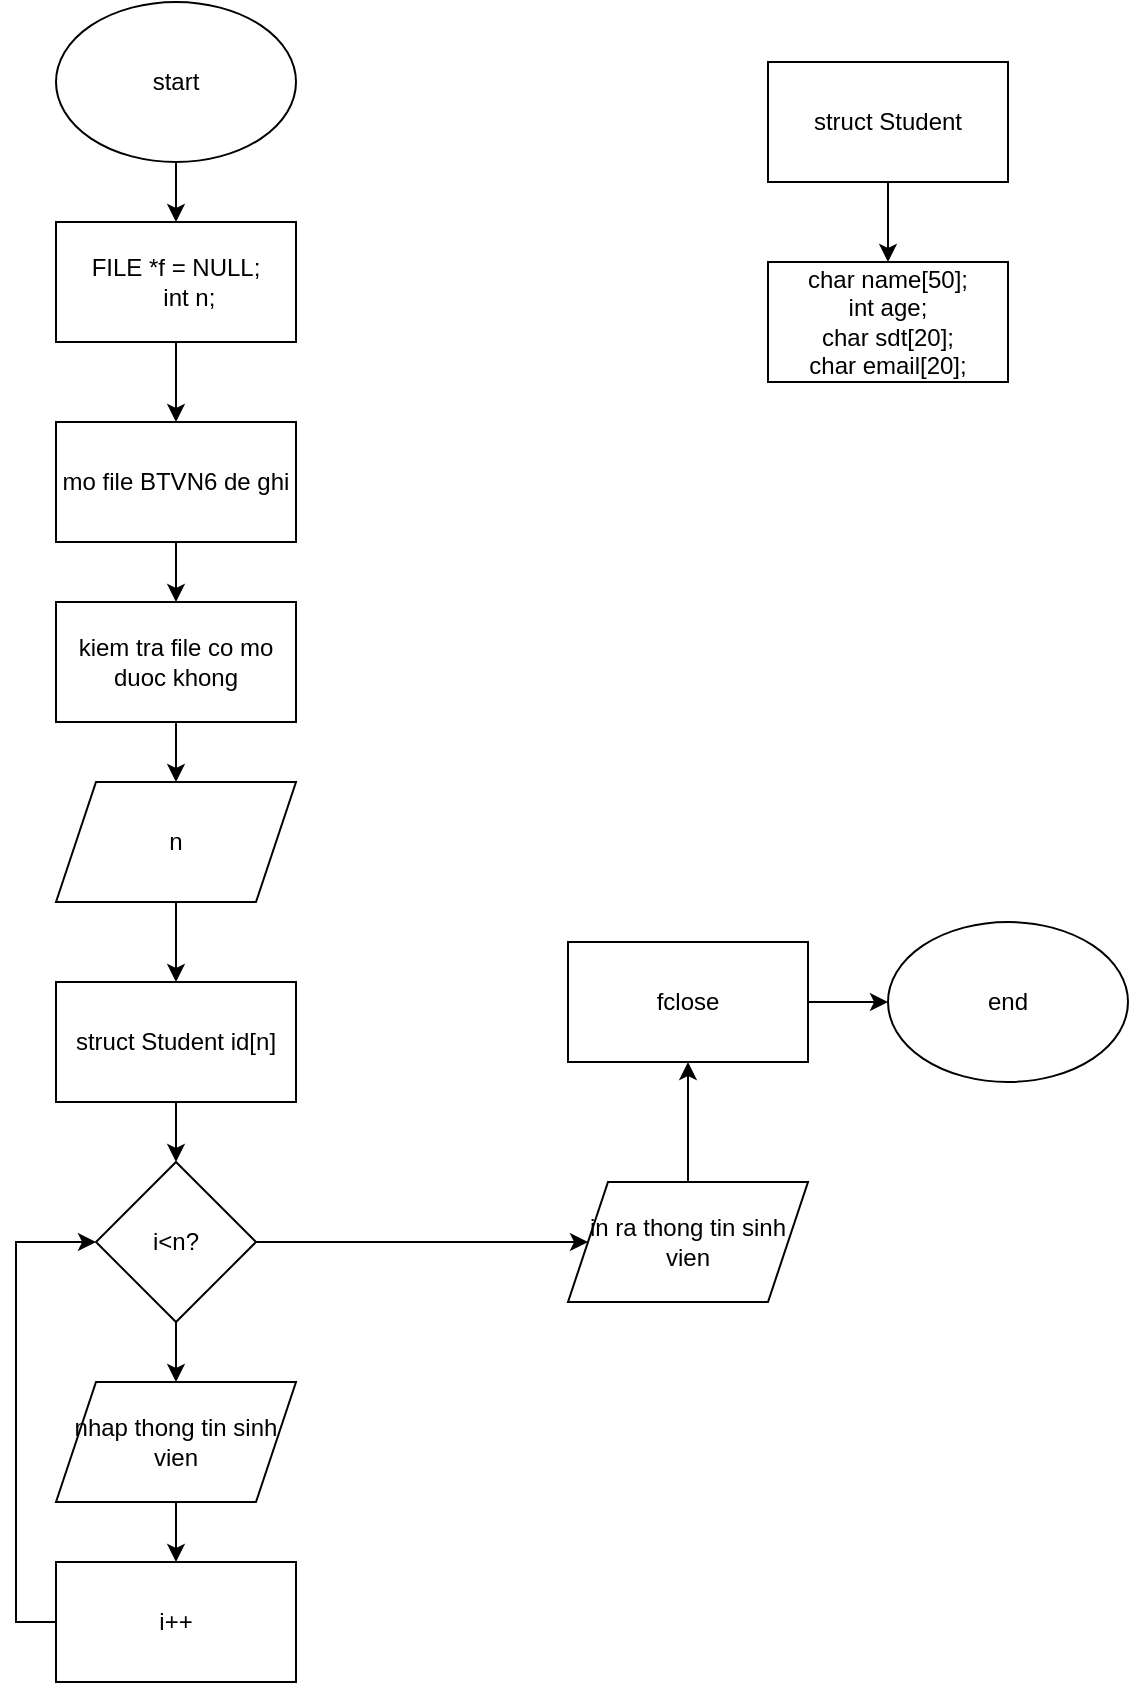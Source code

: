 <mxfile version="22.1.2" type="device">
  <diagram id="C5RBs43oDa-KdzZeNtuy" name="Page-1">
    <mxGraphModel dx="1036" dy="606" grid="1" gridSize="10" guides="1" tooltips="1" connect="1" arrows="1" fold="1" page="1" pageScale="1" pageWidth="827" pageHeight="1169" math="0" shadow="0">
      <root>
        <mxCell id="WIyWlLk6GJQsqaUBKTNV-0" />
        <mxCell id="WIyWlLk6GJQsqaUBKTNV-1" parent="WIyWlLk6GJQsqaUBKTNV-0" />
        <mxCell id="JtzxY3NpNT3ZfajM_Jfb-5" style="edgeStyle=orthogonalEdgeStyle;rounded=0;orthogonalLoop=1;jettySize=auto;html=1;exitX=0.5;exitY=1;exitDx=0;exitDy=0;entryX=0.5;entryY=0;entryDx=0;entryDy=0;" edge="1" parent="WIyWlLk6GJQsqaUBKTNV-1" source="JtzxY3NpNT3ZfajM_Jfb-0" target="JtzxY3NpNT3ZfajM_Jfb-4">
          <mxGeometry relative="1" as="geometry" />
        </mxCell>
        <mxCell id="JtzxY3NpNT3ZfajM_Jfb-0" value="start" style="ellipse;whiteSpace=wrap;html=1;" vertex="1" parent="WIyWlLk6GJQsqaUBKTNV-1">
          <mxGeometry x="354" y="40" width="120" height="80" as="geometry" />
        </mxCell>
        <mxCell id="JtzxY3NpNT3ZfajM_Jfb-3" style="edgeStyle=orthogonalEdgeStyle;rounded=0;orthogonalLoop=1;jettySize=auto;html=1;exitX=0.5;exitY=1;exitDx=0;exitDy=0;entryX=0.5;entryY=0;entryDx=0;entryDy=0;" edge="1" parent="WIyWlLk6GJQsqaUBKTNV-1" source="JtzxY3NpNT3ZfajM_Jfb-1" target="JtzxY3NpNT3ZfajM_Jfb-2">
          <mxGeometry relative="1" as="geometry" />
        </mxCell>
        <mxCell id="JtzxY3NpNT3ZfajM_Jfb-1" value="struct Student" style="rounded=0;whiteSpace=wrap;html=1;" vertex="1" parent="WIyWlLk6GJQsqaUBKTNV-1">
          <mxGeometry x="710" y="70" width="120" height="60" as="geometry" />
        </mxCell>
        <mxCell id="JtzxY3NpNT3ZfajM_Jfb-2" value="char name[50];&lt;br&gt;int age;&lt;br&gt;char sdt[20];&lt;br&gt;char email[20];" style="rounded=0;whiteSpace=wrap;html=1;" vertex="1" parent="WIyWlLk6GJQsqaUBKTNV-1">
          <mxGeometry x="710" y="170" width="120" height="60" as="geometry" />
        </mxCell>
        <mxCell id="JtzxY3NpNT3ZfajM_Jfb-7" style="edgeStyle=orthogonalEdgeStyle;rounded=0;orthogonalLoop=1;jettySize=auto;html=1;exitX=0.5;exitY=1;exitDx=0;exitDy=0;entryX=0.5;entryY=0;entryDx=0;entryDy=0;" edge="1" parent="WIyWlLk6GJQsqaUBKTNV-1" source="JtzxY3NpNT3ZfajM_Jfb-4" target="JtzxY3NpNT3ZfajM_Jfb-6">
          <mxGeometry relative="1" as="geometry" />
        </mxCell>
        <mxCell id="JtzxY3NpNT3ZfajM_Jfb-4" value="FILE *f = NULL;&#xa;    int n;" style="rounded=0;whiteSpace=wrap;html=1;" vertex="1" parent="WIyWlLk6GJQsqaUBKTNV-1">
          <mxGeometry x="354" y="150" width="120" height="60" as="geometry" />
        </mxCell>
        <mxCell id="JtzxY3NpNT3ZfajM_Jfb-10" style="edgeStyle=orthogonalEdgeStyle;rounded=0;orthogonalLoop=1;jettySize=auto;html=1;exitX=0.5;exitY=1;exitDx=0;exitDy=0;entryX=0.5;entryY=0;entryDx=0;entryDy=0;" edge="1" parent="WIyWlLk6GJQsqaUBKTNV-1" source="JtzxY3NpNT3ZfajM_Jfb-6" target="JtzxY3NpNT3ZfajM_Jfb-8">
          <mxGeometry relative="1" as="geometry" />
        </mxCell>
        <mxCell id="JtzxY3NpNT3ZfajM_Jfb-6" value="mo file BTVN6 de ghi" style="rounded=0;whiteSpace=wrap;html=1;" vertex="1" parent="WIyWlLk6GJQsqaUBKTNV-1">
          <mxGeometry x="354" y="250" width="120" height="60" as="geometry" />
        </mxCell>
        <mxCell id="JtzxY3NpNT3ZfajM_Jfb-11" style="edgeStyle=orthogonalEdgeStyle;rounded=0;orthogonalLoop=1;jettySize=auto;html=1;exitX=0.5;exitY=1;exitDx=0;exitDy=0;" edge="1" parent="WIyWlLk6GJQsqaUBKTNV-1" source="JtzxY3NpNT3ZfajM_Jfb-8">
          <mxGeometry relative="1" as="geometry">
            <mxPoint x="414" y="430" as="targetPoint" />
          </mxGeometry>
        </mxCell>
        <mxCell id="JtzxY3NpNT3ZfajM_Jfb-8" value="kiem tra file co mo duoc khong" style="rounded=0;whiteSpace=wrap;html=1;" vertex="1" parent="WIyWlLk6GJQsqaUBKTNV-1">
          <mxGeometry x="354" y="340" width="120" height="60" as="geometry" />
        </mxCell>
        <mxCell id="JtzxY3NpNT3ZfajM_Jfb-15" style="edgeStyle=orthogonalEdgeStyle;rounded=0;orthogonalLoop=1;jettySize=auto;html=1;exitX=0.5;exitY=1;exitDx=0;exitDy=0;entryX=0.5;entryY=0;entryDx=0;entryDy=0;" edge="1" parent="WIyWlLk6GJQsqaUBKTNV-1" source="JtzxY3NpNT3ZfajM_Jfb-13" target="JtzxY3NpNT3ZfajM_Jfb-14">
          <mxGeometry relative="1" as="geometry" />
        </mxCell>
        <mxCell id="JtzxY3NpNT3ZfajM_Jfb-13" value="n" style="shape=parallelogram;perimeter=parallelogramPerimeter;whiteSpace=wrap;html=1;fixedSize=1;" vertex="1" parent="WIyWlLk6GJQsqaUBKTNV-1">
          <mxGeometry x="354" y="430" width="120" height="60" as="geometry" />
        </mxCell>
        <mxCell id="JtzxY3NpNT3ZfajM_Jfb-17" style="edgeStyle=orthogonalEdgeStyle;rounded=0;orthogonalLoop=1;jettySize=auto;html=1;exitX=0.5;exitY=1;exitDx=0;exitDy=0;entryX=0.5;entryY=0;entryDx=0;entryDy=0;" edge="1" parent="WIyWlLk6GJQsqaUBKTNV-1" source="JtzxY3NpNT3ZfajM_Jfb-14" target="JtzxY3NpNT3ZfajM_Jfb-16">
          <mxGeometry relative="1" as="geometry" />
        </mxCell>
        <mxCell id="JtzxY3NpNT3ZfajM_Jfb-14" value="struct Student id[n]" style="rounded=0;whiteSpace=wrap;html=1;" vertex="1" parent="WIyWlLk6GJQsqaUBKTNV-1">
          <mxGeometry x="354" y="530" width="120" height="60" as="geometry" />
        </mxCell>
        <mxCell id="JtzxY3NpNT3ZfajM_Jfb-19" style="edgeStyle=orthogonalEdgeStyle;rounded=0;orthogonalLoop=1;jettySize=auto;html=1;exitX=0.5;exitY=1;exitDx=0;exitDy=0;entryX=0.5;entryY=0;entryDx=0;entryDy=0;" edge="1" parent="WIyWlLk6GJQsqaUBKTNV-1" source="JtzxY3NpNT3ZfajM_Jfb-16" target="JtzxY3NpNT3ZfajM_Jfb-18">
          <mxGeometry relative="1" as="geometry" />
        </mxCell>
        <mxCell id="JtzxY3NpNT3ZfajM_Jfb-24" style="edgeStyle=orthogonalEdgeStyle;rounded=0;orthogonalLoop=1;jettySize=auto;html=1;exitX=1;exitY=0.5;exitDx=0;exitDy=0;" edge="1" parent="WIyWlLk6GJQsqaUBKTNV-1" source="JtzxY3NpNT3ZfajM_Jfb-16">
          <mxGeometry relative="1" as="geometry">
            <mxPoint x="620" y="660" as="targetPoint" />
          </mxGeometry>
        </mxCell>
        <mxCell id="JtzxY3NpNT3ZfajM_Jfb-16" value="i&amp;lt;n?" style="rhombus;whiteSpace=wrap;html=1;" vertex="1" parent="WIyWlLk6GJQsqaUBKTNV-1">
          <mxGeometry x="374" y="620" width="80" height="80" as="geometry" />
        </mxCell>
        <mxCell id="JtzxY3NpNT3ZfajM_Jfb-20" style="edgeStyle=orthogonalEdgeStyle;rounded=0;orthogonalLoop=1;jettySize=auto;html=1;exitX=0.5;exitY=1;exitDx=0;exitDy=0;" edge="1" parent="WIyWlLk6GJQsqaUBKTNV-1" source="JtzxY3NpNT3ZfajM_Jfb-18">
          <mxGeometry relative="1" as="geometry">
            <mxPoint x="414" y="820" as="targetPoint" />
          </mxGeometry>
        </mxCell>
        <mxCell id="JtzxY3NpNT3ZfajM_Jfb-18" value="nhap thong tin sinh vien" style="shape=parallelogram;perimeter=parallelogramPerimeter;whiteSpace=wrap;html=1;fixedSize=1;" vertex="1" parent="WIyWlLk6GJQsqaUBKTNV-1">
          <mxGeometry x="354" y="730" width="120" height="60" as="geometry" />
        </mxCell>
        <mxCell id="JtzxY3NpNT3ZfajM_Jfb-23" style="edgeStyle=orthogonalEdgeStyle;rounded=0;orthogonalLoop=1;jettySize=auto;html=1;exitX=0;exitY=0.5;exitDx=0;exitDy=0;entryX=0;entryY=0.5;entryDx=0;entryDy=0;" edge="1" parent="WIyWlLk6GJQsqaUBKTNV-1" source="JtzxY3NpNT3ZfajM_Jfb-21" target="JtzxY3NpNT3ZfajM_Jfb-16">
          <mxGeometry relative="1" as="geometry" />
        </mxCell>
        <mxCell id="JtzxY3NpNT3ZfajM_Jfb-21" value="i++" style="rounded=0;whiteSpace=wrap;html=1;" vertex="1" parent="WIyWlLk6GJQsqaUBKTNV-1">
          <mxGeometry x="354" y="820" width="120" height="60" as="geometry" />
        </mxCell>
        <mxCell id="JtzxY3NpNT3ZfajM_Jfb-27" style="edgeStyle=orthogonalEdgeStyle;rounded=0;orthogonalLoop=1;jettySize=auto;html=1;exitX=0.5;exitY=0;exitDx=0;exitDy=0;entryX=0.5;entryY=1;entryDx=0;entryDy=0;" edge="1" parent="WIyWlLk6GJQsqaUBKTNV-1" source="JtzxY3NpNT3ZfajM_Jfb-25" target="JtzxY3NpNT3ZfajM_Jfb-26">
          <mxGeometry relative="1" as="geometry" />
        </mxCell>
        <mxCell id="JtzxY3NpNT3ZfajM_Jfb-25" value="in ra thong tin sinh vien" style="shape=parallelogram;perimeter=parallelogramPerimeter;whiteSpace=wrap;html=1;fixedSize=1;" vertex="1" parent="WIyWlLk6GJQsqaUBKTNV-1">
          <mxGeometry x="610" y="630" width="120" height="60" as="geometry" />
        </mxCell>
        <mxCell id="JtzxY3NpNT3ZfajM_Jfb-29" style="edgeStyle=orthogonalEdgeStyle;rounded=0;orthogonalLoop=1;jettySize=auto;html=1;exitX=1;exitY=0.5;exitDx=0;exitDy=0;entryX=0;entryY=0.5;entryDx=0;entryDy=0;" edge="1" parent="WIyWlLk6GJQsqaUBKTNV-1" source="JtzxY3NpNT3ZfajM_Jfb-26" target="JtzxY3NpNT3ZfajM_Jfb-28">
          <mxGeometry relative="1" as="geometry" />
        </mxCell>
        <mxCell id="JtzxY3NpNT3ZfajM_Jfb-26" value="fclose" style="rounded=0;whiteSpace=wrap;html=1;" vertex="1" parent="WIyWlLk6GJQsqaUBKTNV-1">
          <mxGeometry x="610" y="510" width="120" height="60" as="geometry" />
        </mxCell>
        <mxCell id="JtzxY3NpNT3ZfajM_Jfb-28" value="end" style="ellipse;whiteSpace=wrap;html=1;" vertex="1" parent="WIyWlLk6GJQsqaUBKTNV-1">
          <mxGeometry x="770" y="500" width="120" height="80" as="geometry" />
        </mxCell>
      </root>
    </mxGraphModel>
  </diagram>
</mxfile>
